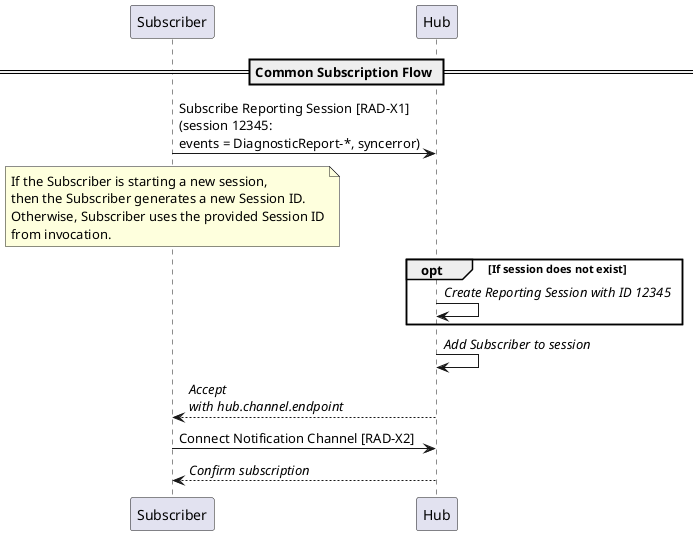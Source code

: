 @startuml

participant Subscriber as Sub
participant Hub as Hub

== Common Subscription Flow ==

Sub->Hub: Subscribe Reporting Session [RAD-X1]\n(session 12345:\nevents = DiagnosticReport-*, syncerror)

note over Sub
If the Subscriber is starting a new session,
then the Subscriber generates a new Session ID.
Otherwise, Subscriber uses the provided Session ID
from invocation.
end note

opt If session does not exist
Hub->Hub: //Create Reporting Session with ID 12345//
end

Hub->Hub: //Add Subscriber to session//

Hub-->Sub: //Accept//\n//with hub.channel.endpoint//
Sub->Hub: Connect Notification Channel [RAD-X2]
Hub-->Sub: //Confirm subscription//

@enduml
